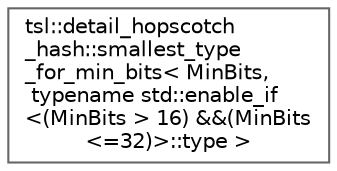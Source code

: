 digraph "Graphical Class Hierarchy"
{
 // INTERACTIVE_SVG=YES
 // LATEX_PDF_SIZE
  bgcolor="transparent";
  edge [fontname=Helvetica,fontsize=10,labelfontname=Helvetica,labelfontsize=10];
  node [fontname=Helvetica,fontsize=10,shape=box,height=0.2,width=0.4];
  rankdir="LR";
  Node0 [id="Node000000",label="tsl::detail_hopscotch\l_hash::smallest_type\l_for_min_bits\< MinBits,\l typename std::enable_if\l\<(MinBits \> 16) &&(MinBits\l\<=32)\>::type \>",height=0.2,width=0.4,color="grey40", fillcolor="white", style="filled",URL="$classtsl_1_1detail__hopscotch__hash_1_1smallest__type__for__min__bits_3_01MinBits_00_01typename_487fdd62c2eb413518534861845581d5.html",tooltip=" "];
}
